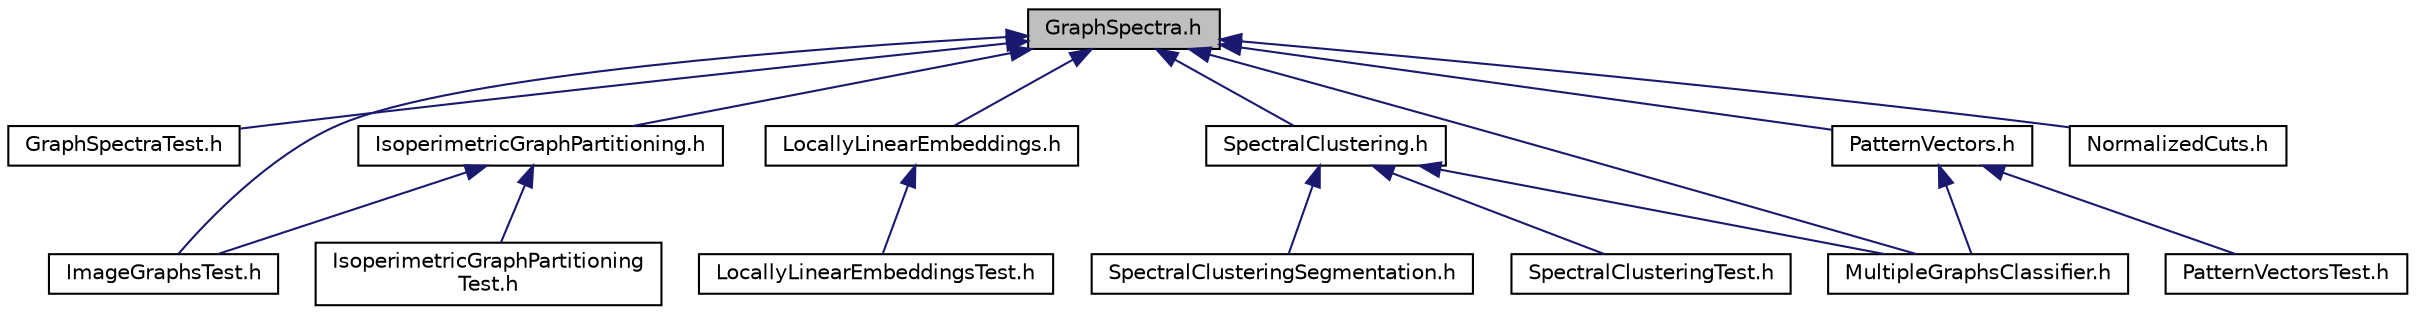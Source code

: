 digraph "GraphSpectra.h"
{
  edge [fontname="Helvetica",fontsize="10",labelfontname="Helvetica",labelfontsize="10"];
  node [fontname="Helvetica",fontsize="10",shape=record];
  Node1 [label="GraphSpectra.h",height=0.2,width=0.4,color="black", fillcolor="grey75", style="filled" fontcolor="black"];
  Node1 -> Node2 [dir="back",color="midnightblue",fontsize="10",style="solid",fontname="Helvetica"];
  Node2 [label="GraphSpectraTest.h",height=0.2,width=0.4,color="black", fillcolor="white", style="filled",URL="$_graph_spectra_test_8h.html"];
  Node1 -> Node3 [dir="back",color="midnightblue",fontsize="10",style="solid",fontname="Helvetica"];
  Node3 [label="IsoperimetricGraphPartitioning.h",height=0.2,width=0.4,color="black", fillcolor="white", style="filled",URL="$_isoperimetric_graph_partitioning_8h.html"];
  Node3 -> Node4 [dir="back",color="midnightblue",fontsize="10",style="solid",fontname="Helvetica"];
  Node4 [label="ImageGraphsTest.h",height=0.2,width=0.4,color="black", fillcolor="white", style="filled",URL="$_image_graphs_test_8h_source.html"];
  Node3 -> Node5 [dir="back",color="midnightblue",fontsize="10",style="solid",fontname="Helvetica"];
  Node5 [label="IsoperimetricGraphPartitioning\lTest.h",height=0.2,width=0.4,color="black", fillcolor="white", style="filled",URL="$_isoperimetric_graph_partitioning_test_8h_source.html"];
  Node1 -> Node4 [dir="back",color="midnightblue",fontsize="10",style="solid",fontname="Helvetica"];
  Node1 -> Node6 [dir="back",color="midnightblue",fontsize="10",style="solid",fontname="Helvetica"];
  Node6 [label="LocallyLinearEmbeddings.h",height=0.2,width=0.4,color="black", fillcolor="white", style="filled",URL="$_locally_linear_embeddings_8h_source.html"];
  Node6 -> Node7 [dir="back",color="midnightblue",fontsize="10",style="solid",fontname="Helvetica"];
  Node7 [label="LocallyLinearEmbeddingsTest.h",height=0.2,width=0.4,color="black", fillcolor="white", style="filled",URL="$_locally_linear_embeddings_test_8h_source.html"];
  Node1 -> Node8 [dir="back",color="midnightblue",fontsize="10",style="solid",fontname="Helvetica"];
  Node8 [label="MultipleGraphsClassifier.h",height=0.2,width=0.4,color="black", fillcolor="white", style="filled",URL="$_multiple_graphs_classifier_8h_source.html"];
  Node1 -> Node9 [dir="back",color="midnightblue",fontsize="10",style="solid",fontname="Helvetica"];
  Node9 [label="SpectralClustering.h",height=0.2,width=0.4,color="black", fillcolor="white", style="filled",URL="$_spectral_clustering_8h.html"];
  Node9 -> Node8 [dir="back",color="midnightblue",fontsize="10",style="solid",fontname="Helvetica"];
  Node9 -> Node10 [dir="back",color="midnightblue",fontsize="10",style="solid",fontname="Helvetica"];
  Node10 [label="SpectralClusteringSegmentation.h",height=0.2,width=0.4,color="black", fillcolor="white", style="filled",URL="$_spectral_clustering_segmentation_8h_source.html"];
  Node9 -> Node11 [dir="back",color="midnightblue",fontsize="10",style="solid",fontname="Helvetica"];
  Node11 [label="SpectralClusteringTest.h",height=0.2,width=0.4,color="black", fillcolor="white", style="filled",URL="$_spectral_clustering_test_8h_source.html"];
  Node1 -> Node12 [dir="back",color="midnightblue",fontsize="10",style="solid",fontname="Helvetica"];
  Node12 [label="PatternVectors.h",height=0.2,width=0.4,color="black", fillcolor="white", style="filled",URL="$_pattern_vectors_8h_source.html"];
  Node12 -> Node8 [dir="back",color="midnightblue",fontsize="10",style="solid",fontname="Helvetica"];
  Node12 -> Node13 [dir="back",color="midnightblue",fontsize="10",style="solid",fontname="Helvetica"];
  Node13 [label="PatternVectorsTest.h",height=0.2,width=0.4,color="black", fillcolor="white", style="filled",URL="$_pattern_vectors_test_8h_source.html"];
  Node1 -> Node14 [dir="back",color="midnightblue",fontsize="10",style="solid",fontname="Helvetica"];
  Node14 [label="NormalizedCuts.h",height=0.2,width=0.4,color="black", fillcolor="white", style="filled",URL="$_normalized_cuts_8h.html"];
}
